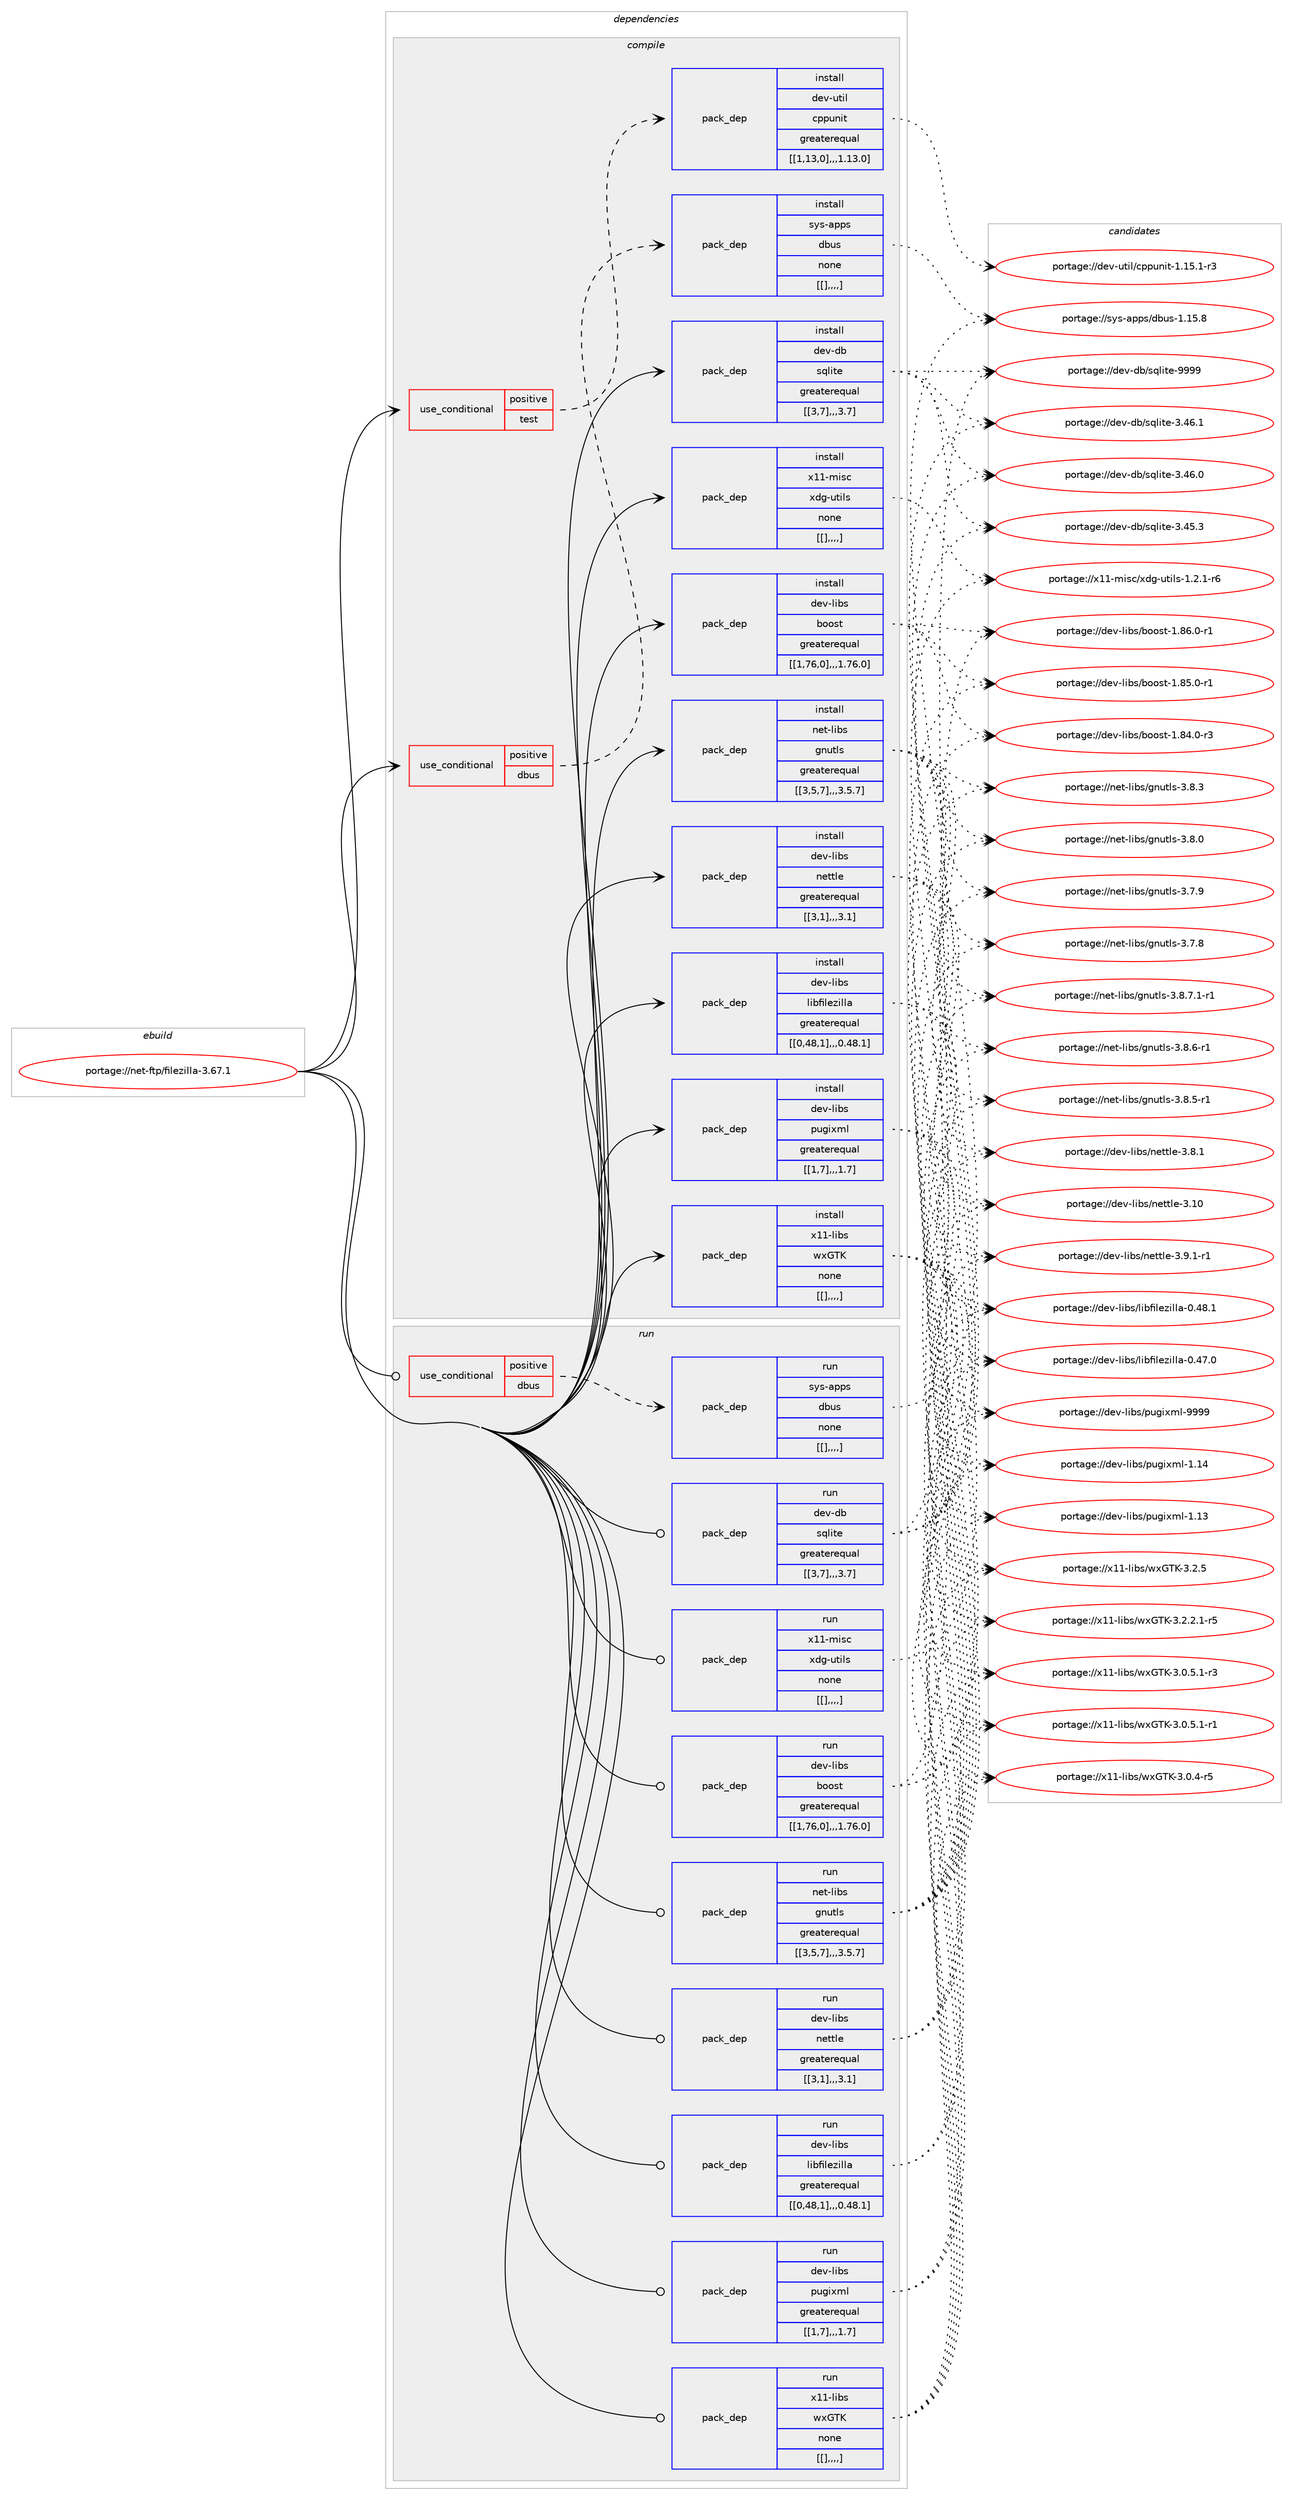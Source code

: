 digraph prolog {

# *************
# Graph options
# *************

newrank=true;
concentrate=true;
compound=true;
graph [rankdir=LR,fontname=Helvetica,fontsize=10,ranksep=1.5];#, ranksep=2.5, nodesep=0.2];
edge  [arrowhead=vee];
node  [fontname=Helvetica,fontsize=10];

# **********
# The ebuild
# **********

subgraph cluster_leftcol {
color=gray;
label=<<i>ebuild</i>>;
id [label="portage://net-ftp/filezilla-3.67.1", color=red, width=4, href="../net-ftp/filezilla-3.67.1.svg"];
}

# ****************
# The dependencies
# ****************

subgraph cluster_midcol {
color=gray;
label=<<i>dependencies</i>>;
subgraph cluster_compile {
fillcolor="#eeeeee";
style=filled;
label=<<i>compile</i>>;
subgraph cond8 {
dependency24 [label=<<TABLE BORDER="0" CELLBORDER="1" CELLSPACING="0" CELLPADDING="4"><TR><TD ROWSPAN="3" CELLPADDING="10">use_conditional</TD></TR><TR><TD>positive</TD></TR><TR><TD>dbus</TD></TR></TABLE>>, shape=none, color=red];
subgraph pack16 {
dependency25 [label=<<TABLE BORDER="0" CELLBORDER="1" CELLSPACING="0" CELLPADDING="4" WIDTH="220"><TR><TD ROWSPAN="6" CELLPADDING="30">pack_dep</TD></TR><TR><TD WIDTH="110">install</TD></TR><TR><TD>sys-apps</TD></TR><TR><TD>dbus</TD></TR><TR><TD>none</TD></TR><TR><TD>[[],,,,]</TD></TR></TABLE>>, shape=none, color=blue];
}
dependency24:e -> dependency25:w [weight=20,style="dashed",arrowhead="vee"];
}
id:e -> dependency24:w [weight=20,style="solid",arrowhead="vee"];
subgraph cond19 {
dependency126 [label=<<TABLE BORDER="0" CELLBORDER="1" CELLSPACING="0" CELLPADDING="4"><TR><TD ROWSPAN="3" CELLPADDING="10">use_conditional</TD></TR><TR><TD>positive</TD></TR><TR><TD>test</TD></TR></TABLE>>, shape=none, color=red];
subgraph pack117 {
dependency150 [label=<<TABLE BORDER="0" CELLBORDER="1" CELLSPACING="0" CELLPADDING="4" WIDTH="220"><TR><TD ROWSPAN="6" CELLPADDING="30">pack_dep</TD></TR><TR><TD WIDTH="110">install</TD></TR><TR><TD>dev-util</TD></TR><TR><TD>cppunit</TD></TR><TR><TD>greaterequal</TD></TR><TR><TD>[[1,13,0],,,1.13.0]</TD></TR></TABLE>>, shape=none, color=blue];
}
dependency126:e -> dependency150:w [weight=20,style="dashed",arrowhead="vee"];
}
id:e -> dependency126:w [weight=20,style="solid",arrowhead="vee"];
subgraph pack131 {
dependency195 [label=<<TABLE BORDER="0" CELLBORDER="1" CELLSPACING="0" CELLPADDING="4" WIDTH="220"><TR><TD ROWSPAN="6" CELLPADDING="30">pack_dep</TD></TR><TR><TD WIDTH="110">install</TD></TR><TR><TD>dev-db</TD></TR><TR><TD>sqlite</TD></TR><TR><TD>greaterequal</TD></TR><TR><TD>[[3,7],,,3.7]</TD></TR></TABLE>>, shape=none, color=blue];
}
id:e -> dependency195:w [weight=20,style="solid",arrowhead="vee"];
subgraph pack186 {
dependency256 [label=<<TABLE BORDER="0" CELLBORDER="1" CELLSPACING="0" CELLPADDING="4" WIDTH="220"><TR><TD ROWSPAN="6" CELLPADDING="30">pack_dep</TD></TR><TR><TD WIDTH="110">install</TD></TR><TR><TD>dev-libs</TD></TR><TR><TD>boost</TD></TR><TR><TD>greaterequal</TD></TR><TR><TD>[[1,76,0],,,1.76.0]</TD></TR></TABLE>>, shape=none, color=blue];
}
id:e -> dependency256:w [weight=20,style="solid",arrowhead="vee"];
subgraph pack205 {
dependency286 [label=<<TABLE BORDER="0" CELLBORDER="1" CELLSPACING="0" CELLPADDING="4" WIDTH="220"><TR><TD ROWSPAN="6" CELLPADDING="30">pack_dep</TD></TR><TR><TD WIDTH="110">install</TD></TR><TR><TD>dev-libs</TD></TR><TR><TD>libfilezilla</TD></TR><TR><TD>greaterequal</TD></TR><TR><TD>[[0,48,1],,,0.48.1]</TD></TR></TABLE>>, shape=none, color=blue];
}
id:e -> dependency286:w [weight=20,style="solid",arrowhead="vee"];
subgraph pack229 {
dependency302 [label=<<TABLE BORDER="0" CELLBORDER="1" CELLSPACING="0" CELLPADDING="4" WIDTH="220"><TR><TD ROWSPAN="6" CELLPADDING="30">pack_dep</TD></TR><TR><TD WIDTH="110">install</TD></TR><TR><TD>dev-libs</TD></TR><TR><TD>nettle</TD></TR><TR><TD>greaterequal</TD></TR><TR><TD>[[3,1],,,3.1]</TD></TR></TABLE>>, shape=none, color=blue];
}
id:e -> dependency302:w [weight=20,style="solid",arrowhead="vee"];
subgraph pack242 {
dependency319 [label=<<TABLE BORDER="0" CELLBORDER="1" CELLSPACING="0" CELLPADDING="4" WIDTH="220"><TR><TD ROWSPAN="6" CELLPADDING="30">pack_dep</TD></TR><TR><TD WIDTH="110">install</TD></TR><TR><TD>dev-libs</TD></TR><TR><TD>pugixml</TD></TR><TR><TD>greaterequal</TD></TR><TR><TD>[[1,7],,,1.7]</TD></TR></TABLE>>, shape=none, color=blue];
}
id:e -> dependency319:w [weight=20,style="solid",arrowhead="vee"];
subgraph pack264 {
dependency357 [label=<<TABLE BORDER="0" CELLBORDER="1" CELLSPACING="0" CELLPADDING="4" WIDTH="220"><TR><TD ROWSPAN="6" CELLPADDING="30">pack_dep</TD></TR><TR><TD WIDTH="110">install</TD></TR><TR><TD>net-libs</TD></TR><TR><TD>gnutls</TD></TR><TR><TD>greaterequal</TD></TR><TR><TD>[[3,5,7],,,3.5.7]</TD></TR></TABLE>>, shape=none, color=blue];
}
id:e -> dependency357:w [weight=20,style="solid",arrowhead="vee"];
subgraph pack291 {
dependency379 [label=<<TABLE BORDER="0" CELLBORDER="1" CELLSPACING="0" CELLPADDING="4" WIDTH="220"><TR><TD ROWSPAN="6" CELLPADDING="30">pack_dep</TD></TR><TR><TD WIDTH="110">install</TD></TR><TR><TD>x11-libs</TD></TR><TR><TD>wxGTK</TD></TR><TR><TD>none</TD></TR><TR><TD>[[],,,,]</TD></TR></TABLE>>, shape=none, color=blue];
}
id:e -> dependency379:w [weight=20,style="solid",arrowhead="vee"];
subgraph pack306 {
dependency389 [label=<<TABLE BORDER="0" CELLBORDER="1" CELLSPACING="0" CELLPADDING="4" WIDTH="220"><TR><TD ROWSPAN="6" CELLPADDING="30">pack_dep</TD></TR><TR><TD WIDTH="110">install</TD></TR><TR><TD>x11-misc</TD></TR><TR><TD>xdg-utils</TD></TR><TR><TD>none</TD></TR><TR><TD>[[],,,,]</TD></TR></TABLE>>, shape=none, color=blue];
}
id:e -> dependency389:w [weight=20,style="solid",arrowhead="vee"];
}
subgraph cluster_compileandrun {
fillcolor="#eeeeee";
style=filled;
label=<<i>compile and run</i>>;
}
subgraph cluster_run {
fillcolor="#eeeeee";
style=filled;
label=<<i>run</i>>;
subgraph cond80 {
dependency396 [label=<<TABLE BORDER="0" CELLBORDER="1" CELLSPACING="0" CELLPADDING="4"><TR><TD ROWSPAN="3" CELLPADDING="10">use_conditional</TD></TR><TR><TD>positive</TD></TR><TR><TD>dbus</TD></TR></TABLE>>, shape=none, color=red];
subgraph pack320 {
dependency399 [label=<<TABLE BORDER="0" CELLBORDER="1" CELLSPACING="0" CELLPADDING="4" WIDTH="220"><TR><TD ROWSPAN="6" CELLPADDING="30">pack_dep</TD></TR><TR><TD WIDTH="110">run</TD></TR><TR><TD>sys-apps</TD></TR><TR><TD>dbus</TD></TR><TR><TD>none</TD></TR><TR><TD>[[],,,,]</TD></TR></TABLE>>, shape=none, color=blue];
}
dependency396:e -> dependency399:w [weight=20,style="dashed",arrowhead="vee"];
}
id:e -> dependency396:w [weight=20,style="solid",arrowhead="odot"];
subgraph pack323 {
dependency405 [label=<<TABLE BORDER="0" CELLBORDER="1" CELLSPACING="0" CELLPADDING="4" WIDTH="220"><TR><TD ROWSPAN="6" CELLPADDING="30">pack_dep</TD></TR><TR><TD WIDTH="110">run</TD></TR><TR><TD>dev-db</TD></TR><TR><TD>sqlite</TD></TR><TR><TD>greaterequal</TD></TR><TR><TD>[[3,7],,,3.7]</TD></TR></TABLE>>, shape=none, color=blue];
}
id:e -> dependency405:w [weight=20,style="solid",arrowhead="odot"];
subgraph pack335 {
dependency438 [label=<<TABLE BORDER="0" CELLBORDER="1" CELLSPACING="0" CELLPADDING="4" WIDTH="220"><TR><TD ROWSPAN="6" CELLPADDING="30">pack_dep</TD></TR><TR><TD WIDTH="110">run</TD></TR><TR><TD>dev-libs</TD></TR><TR><TD>boost</TD></TR><TR><TD>greaterequal</TD></TR><TR><TD>[[1,76,0],,,1.76.0]</TD></TR></TABLE>>, shape=none, color=blue];
}
id:e -> dependency438:w [weight=20,style="solid",arrowhead="odot"];
subgraph pack354 {
dependency461 [label=<<TABLE BORDER="0" CELLBORDER="1" CELLSPACING="0" CELLPADDING="4" WIDTH="220"><TR><TD ROWSPAN="6" CELLPADDING="30">pack_dep</TD></TR><TR><TD WIDTH="110">run</TD></TR><TR><TD>dev-libs</TD></TR><TR><TD>libfilezilla</TD></TR><TR><TD>greaterequal</TD></TR><TR><TD>[[0,48,1],,,0.48.1]</TD></TR></TABLE>>, shape=none, color=blue];
}
id:e -> dependency461:w [weight=20,style="solid",arrowhead="odot"];
subgraph pack381 {
dependency490 [label=<<TABLE BORDER="0" CELLBORDER="1" CELLSPACING="0" CELLPADDING="4" WIDTH="220"><TR><TD ROWSPAN="6" CELLPADDING="30">pack_dep</TD></TR><TR><TD WIDTH="110">run</TD></TR><TR><TD>dev-libs</TD></TR><TR><TD>nettle</TD></TR><TR><TD>greaterequal</TD></TR><TR><TD>[[3,1],,,3.1]</TD></TR></TABLE>>, shape=none, color=blue];
}
id:e -> dependency490:w [weight=20,style="solid",arrowhead="odot"];
subgraph pack392 {
dependency501 [label=<<TABLE BORDER="0" CELLBORDER="1" CELLSPACING="0" CELLPADDING="4" WIDTH="220"><TR><TD ROWSPAN="6" CELLPADDING="30">pack_dep</TD></TR><TR><TD WIDTH="110">run</TD></TR><TR><TD>dev-libs</TD></TR><TR><TD>pugixml</TD></TR><TR><TD>greaterequal</TD></TR><TR><TD>[[1,7],,,1.7]</TD></TR></TABLE>>, shape=none, color=blue];
}
id:e -> dependency501:w [weight=20,style="solid",arrowhead="odot"];
subgraph pack401 {
dependency510 [label=<<TABLE BORDER="0" CELLBORDER="1" CELLSPACING="0" CELLPADDING="4" WIDTH="220"><TR><TD ROWSPAN="6" CELLPADDING="30">pack_dep</TD></TR><TR><TD WIDTH="110">run</TD></TR><TR><TD>net-libs</TD></TR><TR><TD>gnutls</TD></TR><TR><TD>greaterequal</TD></TR><TR><TD>[[3,5,7],,,3.5.7]</TD></TR></TABLE>>, shape=none, color=blue];
}
id:e -> dependency510:w [weight=20,style="solid",arrowhead="odot"];
subgraph pack407 {
dependency530 [label=<<TABLE BORDER="0" CELLBORDER="1" CELLSPACING="0" CELLPADDING="4" WIDTH="220"><TR><TD ROWSPAN="6" CELLPADDING="30">pack_dep</TD></TR><TR><TD WIDTH="110">run</TD></TR><TR><TD>x11-libs</TD></TR><TR><TD>wxGTK</TD></TR><TR><TD>none</TD></TR><TR><TD>[[],,,,]</TD></TR></TABLE>>, shape=none, color=blue];
}
id:e -> dependency530:w [weight=20,style="solid",arrowhead="odot"];
subgraph pack428 {
dependency548 [label=<<TABLE BORDER="0" CELLBORDER="1" CELLSPACING="0" CELLPADDING="4" WIDTH="220"><TR><TD ROWSPAN="6" CELLPADDING="30">pack_dep</TD></TR><TR><TD WIDTH="110">run</TD></TR><TR><TD>x11-misc</TD></TR><TR><TD>xdg-utils</TD></TR><TR><TD>none</TD></TR><TR><TD>[[],,,,]</TD></TR></TABLE>>, shape=none, color=blue];
}
id:e -> dependency548:w [weight=20,style="solid",arrowhead="odot"];
}
}

# **************
# The candidates
# **************

subgraph cluster_choices {
rank=same;
color=gray;
label=<<i>candidates</i>>;

subgraph choice311 {
color=black;
nodesep=1;
choice1151211154597112112115471009811711545494649534656 [label="portage://sys-apps/dbus-1.15.8", color=red, width=4,href="../sys-apps/dbus-1.15.8.svg"];
dependency25:e -> choice1151211154597112112115471009811711545494649534656:w [style=dotted,weight="100"];
}
subgraph choice312 {
color=black;
nodesep=1;
choice100101118451171161051084799112112117110105116454946495346494511451 [label="portage://dev-util/cppunit-1.15.1-r3", color=red, width=4,href="../dev-util/cppunit-1.15.1-r3.svg"];
dependency150:e -> choice100101118451171161051084799112112117110105116454946495346494511451:w [style=dotted,weight="100"];
}
subgraph choice313 {
color=black;
nodesep=1;
choice1001011184510098471151131081051161014557575757 [label="portage://dev-db/sqlite-9999", color=red, width=4,href="../dev-db/sqlite-9999.svg"];
choice10010111845100984711511310810511610145514652544649 [label="portage://dev-db/sqlite-3.46.1", color=red, width=4,href="../dev-db/sqlite-3.46.1.svg"];
choice10010111845100984711511310810511610145514652544648 [label="portage://dev-db/sqlite-3.46.0", color=red, width=4,href="../dev-db/sqlite-3.46.0.svg"];
choice10010111845100984711511310810511610145514652534651 [label="portage://dev-db/sqlite-3.45.3", color=red, width=4,href="../dev-db/sqlite-3.45.3.svg"];
dependency195:e -> choice1001011184510098471151131081051161014557575757:w [style=dotted,weight="100"];
dependency195:e -> choice10010111845100984711511310810511610145514652544649:w [style=dotted,weight="100"];
dependency195:e -> choice10010111845100984711511310810511610145514652544648:w [style=dotted,weight="100"];
dependency195:e -> choice10010111845100984711511310810511610145514652534651:w [style=dotted,weight="100"];
}
subgraph choice323 {
color=black;
nodesep=1;
choice10010111845108105981154798111111115116454946565446484511449 [label="portage://dev-libs/boost-1.86.0-r1", color=red, width=4,href="../dev-libs/boost-1.86.0-r1.svg"];
choice10010111845108105981154798111111115116454946565346484511449 [label="portage://dev-libs/boost-1.85.0-r1", color=red, width=4,href="../dev-libs/boost-1.85.0-r1.svg"];
choice10010111845108105981154798111111115116454946565246484511451 [label="portage://dev-libs/boost-1.84.0-r3", color=red, width=4,href="../dev-libs/boost-1.84.0-r3.svg"];
dependency256:e -> choice10010111845108105981154798111111115116454946565446484511449:w [style=dotted,weight="100"];
dependency256:e -> choice10010111845108105981154798111111115116454946565346484511449:w [style=dotted,weight="100"];
dependency256:e -> choice10010111845108105981154798111111115116454946565246484511451:w [style=dotted,weight="100"];
}
subgraph choice327 {
color=black;
nodesep=1;
choice100101118451081059811547108105981021051081011221051081089745484652564649 [label="portage://dev-libs/libfilezilla-0.48.1", color=red, width=4,href="../dev-libs/libfilezilla-0.48.1.svg"];
choice100101118451081059811547108105981021051081011221051081089745484652554648 [label="portage://dev-libs/libfilezilla-0.47.0", color=red, width=4,href="../dev-libs/libfilezilla-0.47.0.svg"];
dependency286:e -> choice100101118451081059811547108105981021051081011221051081089745484652564649:w [style=dotted,weight="100"];
dependency286:e -> choice100101118451081059811547108105981021051081011221051081089745484652554648:w [style=dotted,weight="100"];
}
subgraph choice330 {
color=black;
nodesep=1;
choice1001011184510810598115471101011161161081014551464948 [label="portage://dev-libs/nettle-3.10", color=red, width=4,href="../dev-libs/nettle-3.10.svg"];
choice1001011184510810598115471101011161161081014551465746494511449 [label="portage://dev-libs/nettle-3.9.1-r1", color=red, width=4,href="../dev-libs/nettle-3.9.1-r1.svg"];
choice100101118451081059811547110101116116108101455146564649 [label="portage://dev-libs/nettle-3.8.1", color=red, width=4,href="../dev-libs/nettle-3.8.1.svg"];
dependency302:e -> choice1001011184510810598115471101011161161081014551464948:w [style=dotted,weight="100"];
dependency302:e -> choice1001011184510810598115471101011161161081014551465746494511449:w [style=dotted,weight="100"];
dependency302:e -> choice100101118451081059811547110101116116108101455146564649:w [style=dotted,weight="100"];
}
subgraph choice336 {
color=black;
nodesep=1;
choice1001011184510810598115471121171031051201091084557575757 [label="portage://dev-libs/pugixml-9999", color=red, width=4,href="../dev-libs/pugixml-9999.svg"];
choice1001011184510810598115471121171031051201091084549464952 [label="portage://dev-libs/pugixml-1.14", color=red, width=4,href="../dev-libs/pugixml-1.14.svg"];
choice1001011184510810598115471121171031051201091084549464951 [label="portage://dev-libs/pugixml-1.13", color=red, width=4,href="../dev-libs/pugixml-1.13.svg"];
dependency319:e -> choice1001011184510810598115471121171031051201091084557575757:w [style=dotted,weight="100"];
dependency319:e -> choice1001011184510810598115471121171031051201091084549464952:w [style=dotted,weight="100"];
dependency319:e -> choice1001011184510810598115471121171031051201091084549464951:w [style=dotted,weight="100"];
}
subgraph choice346 {
color=black;
nodesep=1;
choice11010111645108105981154710311011711610811545514656465546494511449 [label="portage://net-libs/gnutls-3.8.7.1-r1", color=red, width=4,href="../net-libs/gnutls-3.8.7.1-r1.svg"];
choice1101011164510810598115471031101171161081154551465646544511449 [label="portage://net-libs/gnutls-3.8.6-r1", color=red, width=4,href="../net-libs/gnutls-3.8.6-r1.svg"];
choice1101011164510810598115471031101171161081154551465646534511449 [label="portage://net-libs/gnutls-3.8.5-r1", color=red, width=4,href="../net-libs/gnutls-3.8.5-r1.svg"];
choice110101116451081059811547103110117116108115455146564651 [label="portage://net-libs/gnutls-3.8.3", color=red, width=4,href="../net-libs/gnutls-3.8.3.svg"];
choice110101116451081059811547103110117116108115455146564648 [label="portage://net-libs/gnutls-3.8.0", color=red, width=4,href="../net-libs/gnutls-3.8.0.svg"];
choice110101116451081059811547103110117116108115455146554657 [label="portage://net-libs/gnutls-3.7.9", color=red, width=4,href="../net-libs/gnutls-3.7.9.svg"];
choice110101116451081059811547103110117116108115455146554656 [label="portage://net-libs/gnutls-3.7.8", color=red, width=4,href="../net-libs/gnutls-3.7.8.svg"];
dependency357:e -> choice11010111645108105981154710311011711610811545514656465546494511449:w [style=dotted,weight="100"];
dependency357:e -> choice1101011164510810598115471031101171161081154551465646544511449:w [style=dotted,weight="100"];
dependency357:e -> choice1101011164510810598115471031101171161081154551465646534511449:w [style=dotted,weight="100"];
dependency357:e -> choice110101116451081059811547103110117116108115455146564651:w [style=dotted,weight="100"];
dependency357:e -> choice110101116451081059811547103110117116108115455146564648:w [style=dotted,weight="100"];
dependency357:e -> choice110101116451081059811547103110117116108115455146554657:w [style=dotted,weight="100"];
dependency357:e -> choice110101116451081059811547103110117116108115455146554656:w [style=dotted,weight="100"];
}
subgraph choice355 {
color=black;
nodesep=1;
choice1204949451081059811547119120718475455146504653 [label="portage://x11-libs/wxGTK-3.2.5", color=red, width=4,href="../x11-libs/wxGTK-3.2.5.svg"];
choice120494945108105981154711912071847545514650465046494511453 [label="portage://x11-libs/wxGTK-3.2.2.1-r5", color=red, width=4,href="../x11-libs/wxGTK-3.2.2.1-r5.svg"];
choice120494945108105981154711912071847545514648465346494511451 [label="portage://x11-libs/wxGTK-3.0.5.1-r3", color=red, width=4,href="../x11-libs/wxGTK-3.0.5.1-r3.svg"];
choice120494945108105981154711912071847545514648465346494511449 [label="portage://x11-libs/wxGTK-3.0.5.1-r1", color=red, width=4,href="../x11-libs/wxGTK-3.0.5.1-r1.svg"];
choice12049494510810598115471191207184754551464846524511453 [label="portage://x11-libs/wxGTK-3.0.4-r5", color=red, width=4,href="../x11-libs/wxGTK-3.0.4-r5.svg"];
dependency379:e -> choice1204949451081059811547119120718475455146504653:w [style=dotted,weight="100"];
dependency379:e -> choice120494945108105981154711912071847545514650465046494511453:w [style=dotted,weight="100"];
dependency379:e -> choice120494945108105981154711912071847545514648465346494511451:w [style=dotted,weight="100"];
dependency379:e -> choice120494945108105981154711912071847545514648465346494511449:w [style=dotted,weight="100"];
dependency379:e -> choice12049494510810598115471191207184754551464846524511453:w [style=dotted,weight="100"];
}
subgraph choice362 {
color=black;
nodesep=1;
choice1204949451091051159947120100103451171161051081154549465046494511454 [label="portage://x11-misc/xdg-utils-1.2.1-r6", color=red, width=4,href="../x11-misc/xdg-utils-1.2.1-r6.svg"];
dependency389:e -> choice1204949451091051159947120100103451171161051081154549465046494511454:w [style=dotted,weight="100"];
}
subgraph choice366 {
color=black;
nodesep=1;
choice1151211154597112112115471009811711545494649534656 [label="portage://sys-apps/dbus-1.15.8", color=red, width=4,href="../sys-apps/dbus-1.15.8.svg"];
dependency399:e -> choice1151211154597112112115471009811711545494649534656:w [style=dotted,weight="100"];
}
subgraph choice369 {
color=black;
nodesep=1;
choice1001011184510098471151131081051161014557575757 [label="portage://dev-db/sqlite-9999", color=red, width=4,href="../dev-db/sqlite-9999.svg"];
choice10010111845100984711511310810511610145514652544649 [label="portage://dev-db/sqlite-3.46.1", color=red, width=4,href="../dev-db/sqlite-3.46.1.svg"];
choice10010111845100984711511310810511610145514652544648 [label="portage://dev-db/sqlite-3.46.0", color=red, width=4,href="../dev-db/sqlite-3.46.0.svg"];
choice10010111845100984711511310810511610145514652534651 [label="portage://dev-db/sqlite-3.45.3", color=red, width=4,href="../dev-db/sqlite-3.45.3.svg"];
dependency405:e -> choice1001011184510098471151131081051161014557575757:w [style=dotted,weight="100"];
dependency405:e -> choice10010111845100984711511310810511610145514652544649:w [style=dotted,weight="100"];
dependency405:e -> choice10010111845100984711511310810511610145514652544648:w [style=dotted,weight="100"];
dependency405:e -> choice10010111845100984711511310810511610145514652534651:w [style=dotted,weight="100"];
}
subgraph choice378 {
color=black;
nodesep=1;
choice10010111845108105981154798111111115116454946565446484511449 [label="portage://dev-libs/boost-1.86.0-r1", color=red, width=4,href="../dev-libs/boost-1.86.0-r1.svg"];
choice10010111845108105981154798111111115116454946565346484511449 [label="portage://dev-libs/boost-1.85.0-r1", color=red, width=4,href="../dev-libs/boost-1.85.0-r1.svg"];
choice10010111845108105981154798111111115116454946565246484511451 [label="portage://dev-libs/boost-1.84.0-r3", color=red, width=4,href="../dev-libs/boost-1.84.0-r3.svg"];
dependency438:e -> choice10010111845108105981154798111111115116454946565446484511449:w [style=dotted,weight="100"];
dependency438:e -> choice10010111845108105981154798111111115116454946565346484511449:w [style=dotted,weight="100"];
dependency438:e -> choice10010111845108105981154798111111115116454946565246484511451:w [style=dotted,weight="100"];
}
subgraph choice384 {
color=black;
nodesep=1;
choice100101118451081059811547108105981021051081011221051081089745484652564649 [label="portage://dev-libs/libfilezilla-0.48.1", color=red, width=4,href="../dev-libs/libfilezilla-0.48.1.svg"];
choice100101118451081059811547108105981021051081011221051081089745484652554648 [label="portage://dev-libs/libfilezilla-0.47.0", color=red, width=4,href="../dev-libs/libfilezilla-0.47.0.svg"];
dependency461:e -> choice100101118451081059811547108105981021051081011221051081089745484652564649:w [style=dotted,weight="100"];
dependency461:e -> choice100101118451081059811547108105981021051081011221051081089745484652554648:w [style=dotted,weight="100"];
}
subgraph choice391 {
color=black;
nodesep=1;
choice1001011184510810598115471101011161161081014551464948 [label="portage://dev-libs/nettle-3.10", color=red, width=4,href="../dev-libs/nettle-3.10.svg"];
choice1001011184510810598115471101011161161081014551465746494511449 [label="portage://dev-libs/nettle-3.9.1-r1", color=red, width=4,href="../dev-libs/nettle-3.9.1-r1.svg"];
choice100101118451081059811547110101116116108101455146564649 [label="portage://dev-libs/nettle-3.8.1", color=red, width=4,href="../dev-libs/nettle-3.8.1.svg"];
dependency490:e -> choice1001011184510810598115471101011161161081014551464948:w [style=dotted,weight="100"];
dependency490:e -> choice1001011184510810598115471101011161161081014551465746494511449:w [style=dotted,weight="100"];
dependency490:e -> choice100101118451081059811547110101116116108101455146564649:w [style=dotted,weight="100"];
}
subgraph choice415 {
color=black;
nodesep=1;
choice1001011184510810598115471121171031051201091084557575757 [label="portage://dev-libs/pugixml-9999", color=red, width=4,href="../dev-libs/pugixml-9999.svg"];
choice1001011184510810598115471121171031051201091084549464952 [label="portage://dev-libs/pugixml-1.14", color=red, width=4,href="../dev-libs/pugixml-1.14.svg"];
choice1001011184510810598115471121171031051201091084549464951 [label="portage://dev-libs/pugixml-1.13", color=red, width=4,href="../dev-libs/pugixml-1.13.svg"];
dependency501:e -> choice1001011184510810598115471121171031051201091084557575757:w [style=dotted,weight="100"];
dependency501:e -> choice1001011184510810598115471121171031051201091084549464952:w [style=dotted,weight="100"];
dependency501:e -> choice1001011184510810598115471121171031051201091084549464951:w [style=dotted,weight="100"];
}
subgraph choice420 {
color=black;
nodesep=1;
choice11010111645108105981154710311011711610811545514656465546494511449 [label="portage://net-libs/gnutls-3.8.7.1-r1", color=red, width=4,href="../net-libs/gnutls-3.8.7.1-r1.svg"];
choice1101011164510810598115471031101171161081154551465646544511449 [label="portage://net-libs/gnutls-3.8.6-r1", color=red, width=4,href="../net-libs/gnutls-3.8.6-r1.svg"];
choice1101011164510810598115471031101171161081154551465646534511449 [label="portage://net-libs/gnutls-3.8.5-r1", color=red, width=4,href="../net-libs/gnutls-3.8.5-r1.svg"];
choice110101116451081059811547103110117116108115455146564651 [label="portage://net-libs/gnutls-3.8.3", color=red, width=4,href="../net-libs/gnutls-3.8.3.svg"];
choice110101116451081059811547103110117116108115455146564648 [label="portage://net-libs/gnutls-3.8.0", color=red, width=4,href="../net-libs/gnutls-3.8.0.svg"];
choice110101116451081059811547103110117116108115455146554657 [label="portage://net-libs/gnutls-3.7.9", color=red, width=4,href="../net-libs/gnutls-3.7.9.svg"];
choice110101116451081059811547103110117116108115455146554656 [label="portage://net-libs/gnutls-3.7.8", color=red, width=4,href="../net-libs/gnutls-3.7.8.svg"];
dependency510:e -> choice11010111645108105981154710311011711610811545514656465546494511449:w [style=dotted,weight="100"];
dependency510:e -> choice1101011164510810598115471031101171161081154551465646544511449:w [style=dotted,weight="100"];
dependency510:e -> choice1101011164510810598115471031101171161081154551465646534511449:w [style=dotted,weight="100"];
dependency510:e -> choice110101116451081059811547103110117116108115455146564651:w [style=dotted,weight="100"];
dependency510:e -> choice110101116451081059811547103110117116108115455146564648:w [style=dotted,weight="100"];
dependency510:e -> choice110101116451081059811547103110117116108115455146554657:w [style=dotted,weight="100"];
dependency510:e -> choice110101116451081059811547103110117116108115455146554656:w [style=dotted,weight="100"];
}
subgraph choice435 {
color=black;
nodesep=1;
choice1204949451081059811547119120718475455146504653 [label="portage://x11-libs/wxGTK-3.2.5", color=red, width=4,href="../x11-libs/wxGTK-3.2.5.svg"];
choice120494945108105981154711912071847545514650465046494511453 [label="portage://x11-libs/wxGTK-3.2.2.1-r5", color=red, width=4,href="../x11-libs/wxGTK-3.2.2.1-r5.svg"];
choice120494945108105981154711912071847545514648465346494511451 [label="portage://x11-libs/wxGTK-3.0.5.1-r3", color=red, width=4,href="../x11-libs/wxGTK-3.0.5.1-r3.svg"];
choice120494945108105981154711912071847545514648465346494511449 [label="portage://x11-libs/wxGTK-3.0.5.1-r1", color=red, width=4,href="../x11-libs/wxGTK-3.0.5.1-r1.svg"];
choice12049494510810598115471191207184754551464846524511453 [label="portage://x11-libs/wxGTK-3.0.4-r5", color=red, width=4,href="../x11-libs/wxGTK-3.0.4-r5.svg"];
dependency530:e -> choice1204949451081059811547119120718475455146504653:w [style=dotted,weight="100"];
dependency530:e -> choice120494945108105981154711912071847545514650465046494511453:w [style=dotted,weight="100"];
dependency530:e -> choice120494945108105981154711912071847545514648465346494511451:w [style=dotted,weight="100"];
dependency530:e -> choice120494945108105981154711912071847545514648465346494511449:w [style=dotted,weight="100"];
dependency530:e -> choice12049494510810598115471191207184754551464846524511453:w [style=dotted,weight="100"];
}
subgraph choice444 {
color=black;
nodesep=1;
choice1204949451091051159947120100103451171161051081154549465046494511454 [label="portage://x11-misc/xdg-utils-1.2.1-r6", color=red, width=4,href="../x11-misc/xdg-utils-1.2.1-r6.svg"];
dependency548:e -> choice1204949451091051159947120100103451171161051081154549465046494511454:w [style=dotted,weight="100"];
}
}

}
